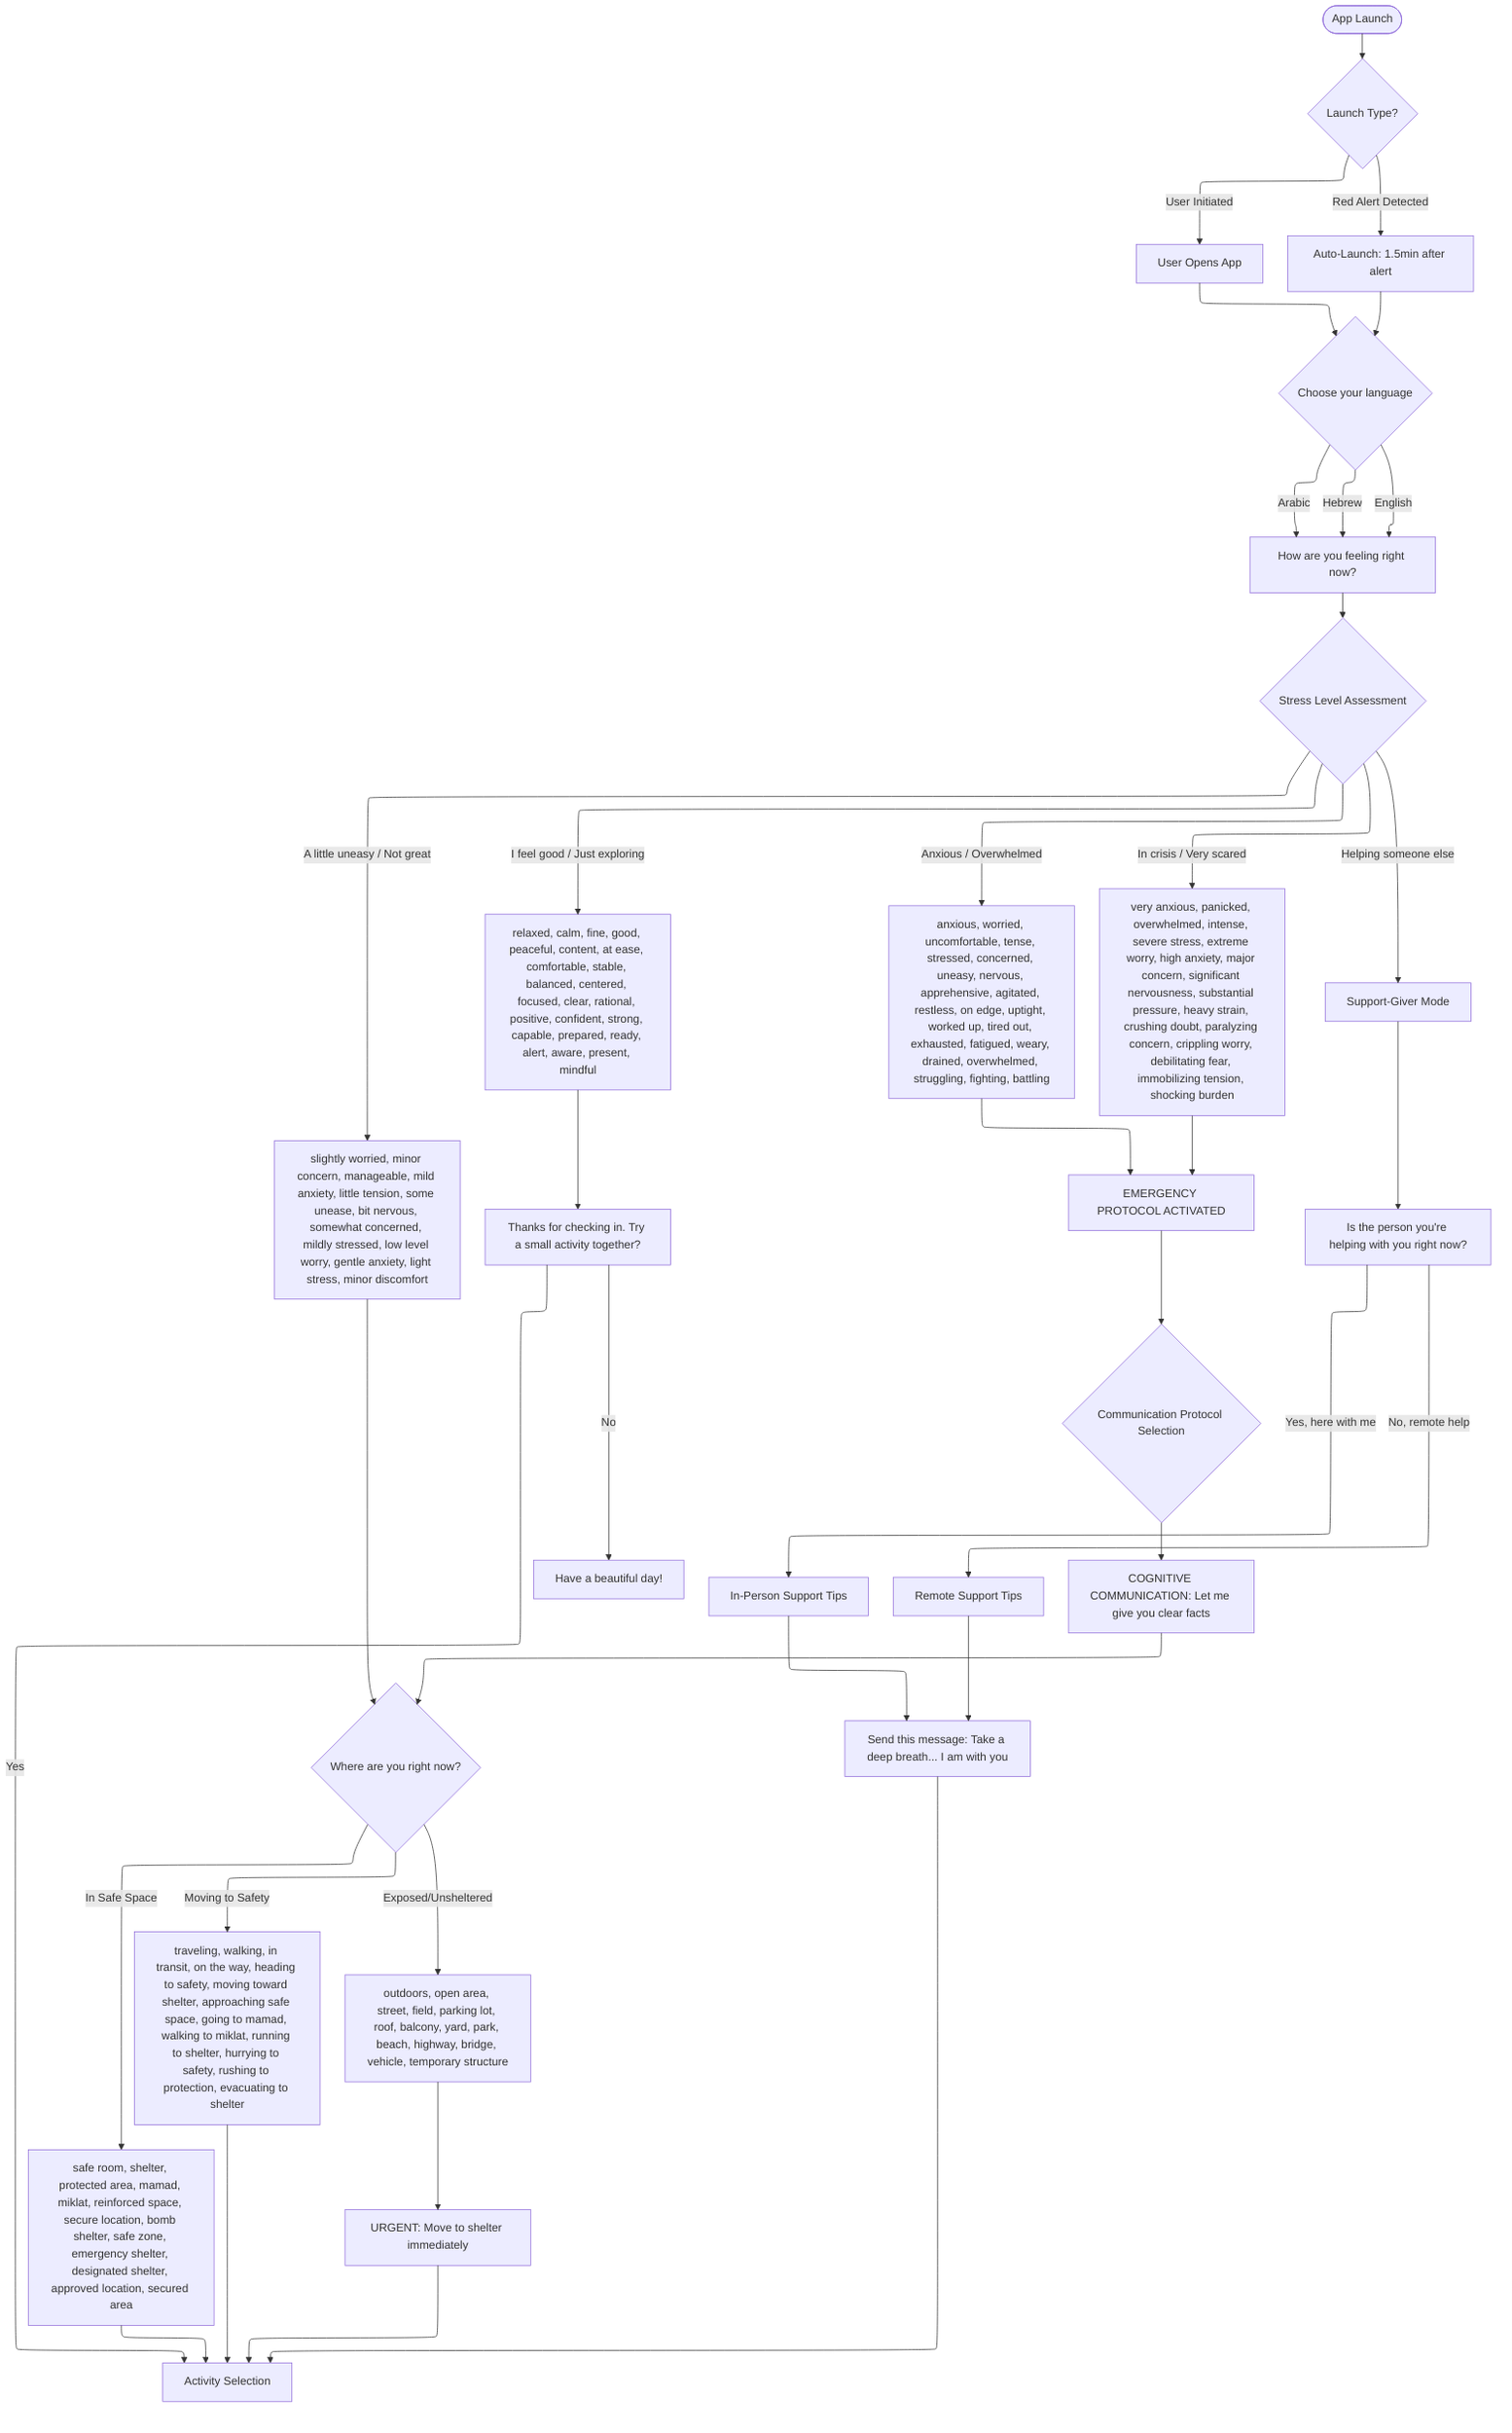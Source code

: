 ---
config:
  layout: elk
---
flowchart TD
    Start(["App Launch"]) --> LaunchType{"Launch Type?"}
    LaunchType -- User Initiated --> UserLaunch["User Opens App"]
    LaunchType -- Red Alert Detected --> AlertLaunch["Auto-Launch: 1.5min after alert"]
    UserLaunch --> LanguageSelect{"Choose your language"}
    AlertLaunch --> LanguageSelect
    LanguageSelect -- English --> StressAssess["How are you feeling right now?"]
    LanguageSelect -- Hebrew --> StressAssess
    LanguageSelect -- Arabic --> StressAssess
    StressAssess --> StressLevel{"Stress Level Assessment"}
    StressLevel -- I feel good / Just exploring --> NoStress["relaxed, calm, fine, good, peaceful, content, at ease, comfortable, stable, balanced, centered, focused, clear, rational, positive, confident, strong, capable, prepared, ready, alert, aware, present, mindful"]
    StressLevel -- A little uneasy / Not great --> LowStress["slightly worried, minor concern, manageable, mild anxiety, little tension, some unease, bit nervous, somewhat concerned, mildly stressed, low level worry, gentle anxiety, light stress, minor discomfort"]
    StressLevel -- Anxious / Overwhelmed --> ModerateStress["anxious, worried, uncomfortable, tense, stressed, concerned, uneasy, nervous, apprehensive, agitated, restless, on edge, uptight, worked up, tired out, exhausted, fatigued, weary, drained, overwhelmed, struggling, fighting, battling"]
    StressLevel -- In crisis / Very scared --> HighStress["very anxious, panicked, overwhelmed, intense, severe stress, extreme worry, high anxiety, major concern, significant nervousness, substantial pressure, heavy strain, crushing doubt, paralyzing concern, crippling worry, debilitating fear, immobilizing tension, shocking burden"]
    StressLevel -- Helping someone else --> SupportMode["Support-Giver Mode"]
    NoStress --> WellnessCheck["Thanks for checking in. Try a small activity together?"]
    WellnessCheck -- Yes --> ActivityMenu["Activity Selection"]
    WellnessCheck -- No --> EndSession["Have a beautiful day!"]
    LowStress --> LocationCheck{"Where are you right now?"}
    ModerateStress --> EmergencyProtocol["EMERGENCY PROTOCOL ACTIVATED"]
    HighStress --> EmergencyProtocol
    SupportMode --> SupportCheck@{ label: "Is the person you're helping with you right now?" }
    SupportCheck -- Yes, here with me --> InPersonSupport["In-Person Support Tips"]
    SupportCheck -- No, remote help --> RemoteSupport["Remote Support Tips"]
    InPersonSupport --> SupportGuidance["Send this message: Take a deep breath... I am with you"]
    RemoteSupport --> SupportGuidance
    SupportGuidance --> ActivityMenu
    EmergencyProtocol --> CommunicationProtocol{"Communication Protocol Selection"}
    CommunicationProtocol --> CognitiveCommunication["COGNITIVE COMMUNICATION: Let me give you clear facts"]
    CognitiveCommunication --> LocationCheck
    LocationCheck -- In Safe Space --> InSafety["safe room, shelter, protected area, mamad, miklat, reinforced space, secure location, bomb shelter, safe zone, emergency shelter, designated shelter, approved location, secured area"]
    LocationCheck -- Moving to Safety --> MovingToSafety["traveling, walking, in transit, on the way, heading to safety, moving toward shelter, approaching safe space, going to mamad, walking to miklat, running to shelter, hurrying to safety, rushing to protection, evacuating to shelter"]
    LocationCheck -- Exposed/Unsheltered --> ExposedLocation["outdoors, open area, street, field, parking lot, roof, balcony, yard, park, beach, highway, bridge, vehicle, temporary structure"]
    InSafety --> ActivityMenu
    MovingToSafety --> ActivityMenu
    ExposedLocation --> UrgentEvacuation["URGENT: Move to shelter immediately"]
    UrgentEvacuation --> ActivityMenu